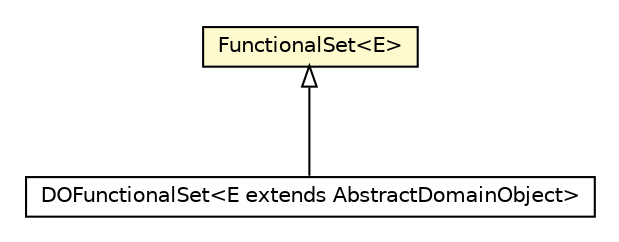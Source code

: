 #!/usr/local/bin/dot
#
# Class diagram 
# Generated by UMLGraph version 5.1 (http://www.umlgraph.org/)
#

digraph G {
	edge [fontname="Helvetica",fontsize=10,labelfontname="Helvetica",labelfontsize=10];
	node [fontname="Helvetica",fontsize=10,shape=plaintext];
	nodesep=0.25;
	ranksep=0.5;
	// pt.ist.fenixframework.backend.jvstmojb.dml.runtime.FunctionalSet<E>
	c123838 [label=<<table title="pt.ist.fenixframework.backend.jvstmojb.dml.runtime.FunctionalSet" border="0" cellborder="1" cellspacing="0" cellpadding="2" port="p" bgcolor="lemonChiffon" href="./FunctionalSet.html">
		<tr><td><table border="0" cellspacing="0" cellpadding="1">
<tr><td align="center" balign="center"> FunctionalSet&lt;E&gt; </td></tr>
		</table></td></tr>
		</table>>, fontname="Helvetica", fontcolor="black", fontsize=10.0];
	// pt.ist.fenixframework.backend.jvstmojb.pstm.DOFunctionalSet<E extends pt.ist.fenixframework.backend.jvstmojb.pstm.AbstractDomainObject>
	c123874 [label=<<table title="pt.ist.fenixframework.backend.jvstmojb.pstm.DOFunctionalSet" border="0" cellborder="1" cellspacing="0" cellpadding="2" port="p" href="../../pstm/DOFunctionalSet.html">
		<tr><td><table border="0" cellspacing="0" cellpadding="1">
<tr><td align="center" balign="center"> DOFunctionalSet&lt;E extends AbstractDomainObject&gt; </td></tr>
		</table></td></tr>
		</table>>, fontname="Helvetica", fontcolor="black", fontsize=10.0];
	//pt.ist.fenixframework.backend.jvstmojb.pstm.DOFunctionalSet<E extends pt.ist.fenixframework.backend.jvstmojb.pstm.AbstractDomainObject> extends pt.ist.fenixframework.backend.jvstmojb.dml.runtime.FunctionalSet<E>
	c123838:p -> c123874:p [dir=back,arrowtail=empty];
}

